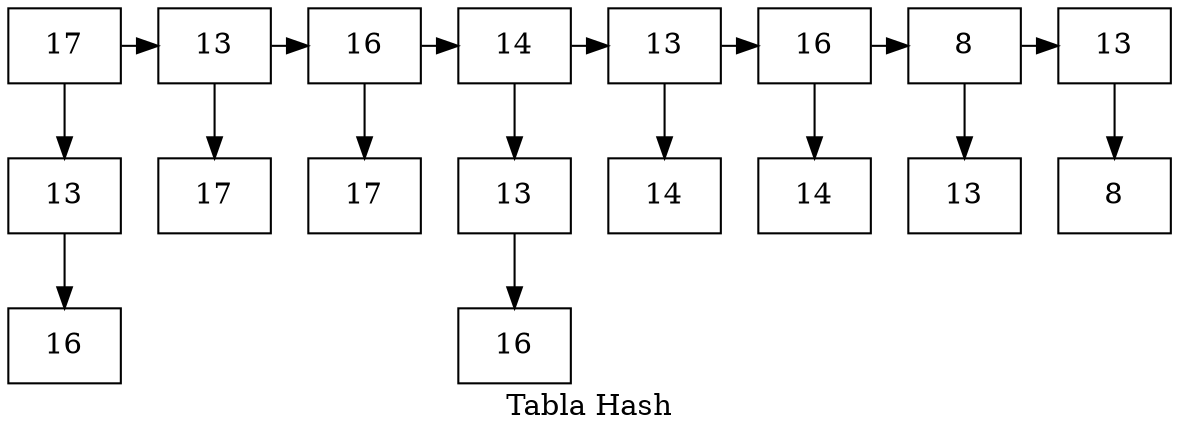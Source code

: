 digraph G{
label="Tabla Hash";
node[shape=box];
nC1386767190[label="17"];
nd2025864991[label="13"];
nd1589683045[label="16"];
nC1558712965[label="13"];
nd717386707[label="17"];
nC1401132667[label="16"];
nd540642172[label="17"];
nC1900164709[label="14"];
nd1445157774[label="13"];
nd909295153[label="16"];
nC1875308878[label="13"];
nd36202360[label="14"];
nC1522311648[label="16"];
nd1836797772[label="14"];
nC1318822808[label="8"];
nd329645619[label="13"];
nC1383547042[label="13"];
nd3213500[label="8"];
{rank=same;nC1386767190;nC1558712965;nC1401132667;nC1900164709;nC1875308878;nC1522311648;nC1318822808;nC1383547042;}nC1386767190->nC1558712965;
nC1558712965->nC1401132667;
nC1401132667->nC1900164709;
nC1900164709->nC1875308878;
nC1875308878->nC1522311648;
nC1522311648->nC1318822808;
nC1318822808->nC1383547042;
nC1386767190->nd2025864991;
nd2025864991->nd1589683045;
nC1558712965->nd717386707;
nC1401132667->nd540642172;
nC1900164709->nd1445157774;
nd1445157774->nd909295153;
nC1875308878->nd36202360;
nC1522311648->nd1836797772;
nC1318822808->nd329645619;
nC1383547042->nd3213500;

}